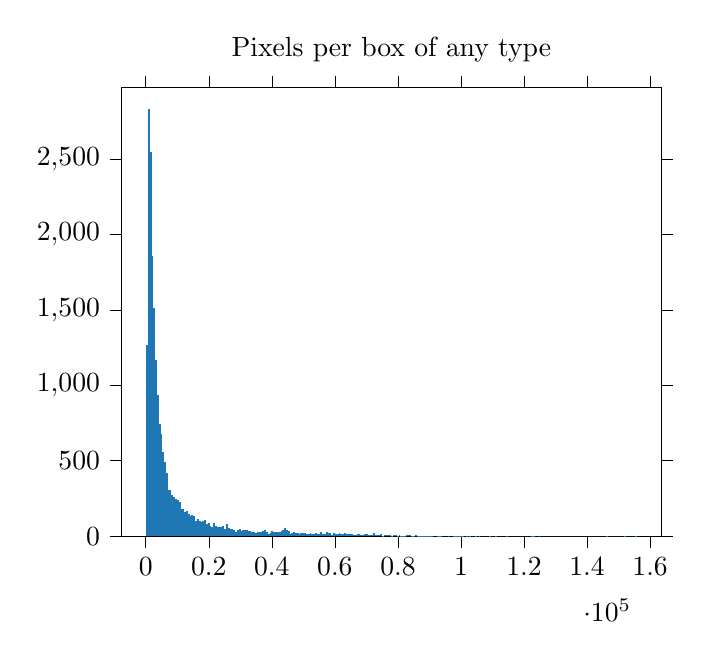 % This file was created by tikzplotlib v0.8.5.
\begin{tikzpicture}

\definecolor{color0}{rgb}{0.122,0.467,0.706}

\begin{axis}[
tick align=outside,
tick pos=both,
title={Pixels per box of any type},
x grid style={white!69.02!black},
xmin=-7680.9, xmax=163498.9,
xtick style={color=black},
y grid style={white!69.02!black},
ymin=0, ymax=2971.5,
ytick style={color=black}
]
\draw[fill=color0,draw opacity=0] (axis cs:100,0) rectangle (axis cs:676.363,1266);
\draw[fill=color0,draw opacity=0] (axis cs:676.363,0) rectangle (axis cs:1252.726,2830);
\draw[fill=color0,draw opacity=0] (axis cs:1252.726,0) rectangle (axis cs:1829.089,2549);
\draw[fill=color0,draw opacity=0] (axis cs:1829.089,0) rectangle (axis cs:2405.452,1854);
\draw[fill=color0,draw opacity=0] (axis cs:2405.452,0) rectangle (axis cs:2981.815,1513);
\draw[fill=color0,draw opacity=0] (axis cs:2981.815,0) rectangle (axis cs:3558.178,1166);
\draw[fill=color0,draw opacity=0] (axis cs:3558.178,0) rectangle (axis cs:4134.541,938);
\draw[fill=color0,draw opacity=0] (axis cs:4134.541,0) rectangle (axis cs:4710.904,741);
\draw[fill=color0,draw opacity=0] (axis cs:4710.904,0) rectangle (axis cs:5287.267,675);
\draw[fill=color0,draw opacity=0] (axis cs:5287.267,0) rectangle (axis cs:5863.63,557);
\draw[fill=color0,draw opacity=0] (axis cs:5863.63,0) rectangle (axis cs:6439.993,492);
\draw[fill=color0,draw opacity=0] (axis cs:6439.993,0) rectangle (axis cs:7016.356,416);
\draw[fill=color0,draw opacity=0] (axis cs:7016.356,0) rectangle (axis cs:7592.719,307);
\draw[fill=color0,draw opacity=0] (axis cs:7592.719,0) rectangle (axis cs:8169.081,306);
\draw[fill=color0,draw opacity=0] (axis cs:8169.081,0) rectangle (axis cs:8745.444,275);
\draw[fill=color0,draw opacity=0] (axis cs:8745.444,0) rectangle (axis cs:9321.807,258);
\draw[fill=color0,draw opacity=0] (axis cs:9321.807,0) rectangle (axis cs:9898.17,245);
\draw[fill=color0,draw opacity=0] (axis cs:9898.17,0) rectangle (axis cs:10474.533,240);
\draw[fill=color0,draw opacity=0] (axis cs:10474.533,0) rectangle (axis cs:11050.896,227);
\draw[fill=color0,draw opacity=0] (axis cs:11050.896,0) rectangle (axis cs:11627.259,183);
\draw[fill=color0,draw opacity=0] (axis cs:11627.259,0) rectangle (axis cs:12203.622,180);
\draw[fill=color0,draw opacity=0] (axis cs:12203.622,0) rectangle (axis cs:12779.985,163);
\draw[fill=color0,draw opacity=0] (axis cs:12779.985,0) rectangle (axis cs:13356.348,166);
\draw[fill=color0,draw opacity=0] (axis cs:13356.348,0) rectangle (axis cs:13932.711,150);
\draw[fill=color0,draw opacity=0] (axis cs:13932.711,0) rectangle (axis cs:14509.074,131);
\draw[fill=color0,draw opacity=0] (axis cs:14509.074,0) rectangle (axis cs:15085.437,140);
\draw[fill=color0,draw opacity=0] (axis cs:15085.437,0) rectangle (axis cs:15661.8,131);
\draw[fill=color0,draw opacity=0] (axis cs:15661.8,0) rectangle (axis cs:16238.163,102);
\draw[fill=color0,draw opacity=0] (axis cs:16238.163,0) rectangle (axis cs:16814.526,117);
\draw[fill=color0,draw opacity=0] (axis cs:16814.526,0) rectangle (axis cs:17390.889,100);
\draw[fill=color0,draw opacity=0] (axis cs:17390.889,0) rectangle (axis cs:17967.252,97);
\draw[fill=color0,draw opacity=0] (axis cs:17967.252,0) rectangle (axis cs:18543.615,99);
\draw[fill=color0,draw opacity=0] (axis cs:18543.615,0) rectangle (axis cs:19119.978,105);
\draw[fill=color0,draw opacity=0] (axis cs:19119.978,0) rectangle (axis cs:19696.341,81);
\draw[fill=color0,draw opacity=0] (axis cs:19696.341,0) rectangle (axis cs:20272.704,87);
\draw[fill=color0,draw opacity=0] (axis cs:20272.704,0) rectangle (axis cs:20849.067,68);
\draw[fill=color0,draw opacity=0] (axis cs:20849.067,0) rectangle (axis cs:21425.43,58);
\draw[fill=color0,draw opacity=0] (axis cs:21425.43,0) rectangle (axis cs:22001.793,89);
\draw[fill=color0,draw opacity=0] (axis cs:22001.793,0) rectangle (axis cs:22578.156,68);
\draw[fill=color0,draw opacity=0] (axis cs:22578.156,0) rectangle (axis cs:23154.519,61);
\draw[fill=color0,draw opacity=0] (axis cs:23154.519,0) rectangle (axis cs:23730.881,62);
\draw[fill=color0,draw opacity=0] (axis cs:23730.881,0) rectangle (axis cs:24307.244,61);
\draw[fill=color0,draw opacity=0] (axis cs:24307.244,0) rectangle (axis cs:24883.607,68);
\draw[fill=color0,draw opacity=0] (axis cs:24883.607,0) rectangle (axis cs:25459.97,48);
\draw[fill=color0,draw opacity=0] (axis cs:25459.97,0) rectangle (axis cs:26036.333,82);
\draw[fill=color0,draw opacity=0] (axis cs:26036.333,0) rectangle (axis cs:26612.696,55);
\draw[fill=color0,draw opacity=0] (axis cs:26612.696,0) rectangle (axis cs:27189.059,47);
\draw[fill=color0,draw opacity=0] (axis cs:27189.059,0) rectangle (axis cs:27765.422,46);
\draw[fill=color0,draw opacity=0] (axis cs:27765.422,0) rectangle (axis cs:28341.785,43);
\draw[fill=color0,draw opacity=0] (axis cs:28341.785,0) rectangle (axis cs:28918.148,30);
\draw[fill=color0,draw opacity=0] (axis cs:28918.148,0) rectangle (axis cs:29494.511,39);
\draw[fill=color0,draw opacity=0] (axis cs:29494.511,0) rectangle (axis cs:30070.874,47);
\draw[fill=color0,draw opacity=0] (axis cs:30070.874,0) rectangle (axis cs:30647.237,32);
\draw[fill=color0,draw opacity=0] (axis cs:30647.237,0) rectangle (axis cs:31223.6,39);
\draw[fill=color0,draw opacity=0] (axis cs:31223.6,0) rectangle (axis cs:31799.963,39);
\draw[fill=color0,draw opacity=0] (axis cs:31799.963,0) rectangle (axis cs:32376.326,40);
\draw[fill=color0,draw opacity=0] (axis cs:32376.326,0) rectangle (axis cs:32952.689,36);
\draw[fill=color0,draw opacity=0] (axis cs:32952.689,0) rectangle (axis cs:33529.052,33);
\draw[fill=color0,draw opacity=0] (axis cs:33529.052,0) rectangle (axis cs:34105.415,27);
\draw[fill=color0,draw opacity=0] (axis cs:34105.415,0) rectangle (axis cs:34681.778,29);
\draw[fill=color0,draw opacity=0] (axis cs:34681.778,0) rectangle (axis cs:35258.141,23);
\draw[fill=color0,draw opacity=0] (axis cs:35258.141,0) rectangle (axis cs:35834.504,28);
\draw[fill=color0,draw opacity=0] (axis cs:35834.504,0) rectangle (axis cs:36410.867,28);
\draw[fill=color0,draw opacity=0] (axis cs:36410.867,0) rectangle (axis cs:36987.23,27);
\draw[fill=color0,draw opacity=0] (axis cs:36987.23,0) rectangle (axis cs:37563.593,34);
\draw[fill=color0,draw opacity=0] (axis cs:37563.593,0) rectangle (axis cs:38139.956,40);
\draw[fill=color0,draw opacity=0] (axis cs:38139.956,0) rectangle (axis cs:38716.319,31);
\draw[fill=color0,draw opacity=0] (axis cs:38716.319,0) rectangle (axis cs:39292.681,15);
\draw[fill=color0,draw opacity=0] (axis cs:39292.681,0) rectangle (axis cs:39869.044,24);
\draw[fill=color0,draw opacity=0] (axis cs:39869.044,0) rectangle (axis cs:40445.407,33);
\draw[fill=color0,draw opacity=0] (axis cs:40445.407,0) rectangle (axis cs:41021.77,30);
\draw[fill=color0,draw opacity=0] (axis cs:41021.77,0) rectangle (axis cs:41598.133,29);
\draw[fill=color0,draw opacity=0] (axis cs:41598.133,0) rectangle (axis cs:42174.496,29);
\draw[fill=color0,draw opacity=0] (axis cs:42174.496,0) rectangle (axis cs:42750.859,29);
\draw[fill=color0,draw opacity=0] (axis cs:42750.859,0) rectangle (axis cs:43327.222,35);
\draw[fill=color0,draw opacity=0] (axis cs:43327.222,0) rectangle (axis cs:43903.585,42);
\draw[fill=color0,draw opacity=0] (axis cs:43903.585,0) rectangle (axis cs:44479.948,54);
\draw[fill=color0,draw opacity=0] (axis cs:44479.948,0) rectangle (axis cs:45056.311,41);
\draw[fill=color0,draw opacity=0] (axis cs:45056.311,0) rectangle (axis cs:45632.674,32);
\draw[fill=color0,draw opacity=0] (axis cs:45632.674,0) rectangle (axis cs:46209.037,16);
\draw[fill=color0,draw opacity=0] (axis cs:46209.037,0) rectangle (axis cs:46785.4,19);
\draw[fill=color0,draw opacity=0] (axis cs:46785.4,0) rectangle (axis cs:47361.763,26);
\draw[fill=color0,draw opacity=0] (axis cs:47361.763,0) rectangle (axis cs:47938.126,21);
\draw[fill=color0,draw opacity=0] (axis cs:47938.126,0) rectangle (axis cs:48514.489,20);
\draw[fill=color0,draw opacity=0] (axis cs:48514.489,0) rectangle (axis cs:49090.852,16);
\draw[fill=color0,draw opacity=0] (axis cs:49090.852,0) rectangle (axis cs:49667.215,21);
\draw[fill=color0,draw opacity=0] (axis cs:49667.215,0) rectangle (axis cs:50243.578,19);
\draw[fill=color0,draw opacity=0] (axis cs:50243.578,0) rectangle (axis cs:50819.941,22);
\draw[fill=color0,draw opacity=0] (axis cs:50819.941,0) rectangle (axis cs:51396.304,17);
\draw[fill=color0,draw opacity=0] (axis cs:51396.304,0) rectangle (axis cs:51972.667,14);
\draw[fill=color0,draw opacity=0] (axis cs:51972.667,0) rectangle (axis cs:52549.03,20);
\draw[fill=color0,draw opacity=0] (axis cs:52549.03,0) rectangle (axis cs:53125.393,14);
\draw[fill=color0,draw opacity=0] (axis cs:53125.393,0) rectangle (axis cs:53701.756,14);
\draw[fill=color0,draw opacity=0] (axis cs:53701.756,0) rectangle (axis cs:54278.119,24);
\draw[fill=color0,draw opacity=0] (axis cs:54278.119,0) rectangle (axis cs:54854.481,12);
\draw[fill=color0,draw opacity=0] (axis cs:54854.481,0) rectangle (axis cs:55430.844,16);
\draw[fill=color0,draw opacity=0] (axis cs:55430.844,0) rectangle (axis cs:56007.207,27);
\draw[fill=color0,draw opacity=0] (axis cs:56007.207,0) rectangle (axis cs:56583.57,17);
\draw[fill=color0,draw opacity=0] (axis cs:56583.57,0) rectangle (axis cs:57159.933,14);
\draw[fill=color0,draw opacity=0] (axis cs:57159.933,0) rectangle (axis cs:57736.296,27);
\draw[fill=color0,draw opacity=0] (axis cs:57736.296,0) rectangle (axis cs:58312.659,24);
\draw[fill=color0,draw opacity=0] (axis cs:58312.659,0) rectangle (axis cs:58889.022,19);
\draw[fill=color0,draw opacity=0] (axis cs:58889.022,0) rectangle (axis cs:59465.385,11);
\draw[fill=color0,draw opacity=0] (axis cs:59465.385,0) rectangle (axis cs:60041.748,19);
\draw[fill=color0,draw opacity=0] (axis cs:60041.748,0) rectangle (axis cs:60618.111,14);
\draw[fill=color0,draw opacity=0] (axis cs:60618.111,0) rectangle (axis cs:61194.474,17);
\draw[fill=color0,draw opacity=0] (axis cs:61194.474,0) rectangle (axis cs:61770.837,18);
\draw[fill=color0,draw opacity=0] (axis cs:61770.837,0) rectangle (axis cs:62347.2,16);
\draw[fill=color0,draw opacity=0] (axis cs:62347.2,0) rectangle (axis cs:62923.563,15);
\draw[fill=color0,draw opacity=0] (axis cs:62923.563,0) rectangle (axis cs:63499.926,18);
\draw[fill=color0,draw opacity=0] (axis cs:63499.926,0) rectangle (axis cs:64076.289,15);
\draw[fill=color0,draw opacity=0] (axis cs:64076.289,0) rectangle (axis cs:64652.652,15);
\draw[fill=color0,draw opacity=0] (axis cs:64652.652,0) rectangle (axis cs:65229.015,17);
\draw[fill=color0,draw opacity=0] (axis cs:65229.015,0) rectangle (axis cs:65805.378,14);
\draw[fill=color0,draw opacity=0] (axis cs:65805.378,0) rectangle (axis cs:66381.741,11);
\draw[fill=color0,draw opacity=0] (axis cs:66381.741,0) rectangle (axis cs:66958.104,9);
\draw[fill=color0,draw opacity=0] (axis cs:66958.104,0) rectangle (axis cs:67534.467,13);
\draw[fill=color0,draw opacity=0] (axis cs:67534.467,0) rectangle (axis cs:68110.83,12);
\draw[fill=color0,draw opacity=0] (axis cs:68110.83,0) rectangle (axis cs:68687.193,10);
\draw[fill=color0,draw opacity=0] (axis cs:68687.193,0) rectangle (axis cs:69263.556,10);
\draw[fill=color0,draw opacity=0] (axis cs:69263.556,0) rectangle (axis cs:69839.919,12);
\draw[fill=color0,draw opacity=0] (axis cs:69839.919,0) rectangle (axis cs:70416.281,12);
\draw[fill=color0,draw opacity=0] (axis cs:70416.281,0) rectangle (axis cs:70992.644,7);
\draw[fill=color0,draw opacity=0] (axis cs:70992.644,0) rectangle (axis cs:71569.007,6);
\draw[fill=color0,draw opacity=0] (axis cs:71569.007,0) rectangle (axis cs:72145.37,10);
\draw[fill=color0,draw opacity=0] (axis cs:72145.37,0) rectangle (axis cs:72721.733,19);
\draw[fill=color0,draw opacity=0] (axis cs:72721.733,0) rectangle (axis cs:73298.096,9);
\draw[fill=color0,draw opacity=0] (axis cs:73298.096,0) rectangle (axis cs:73874.459,9);
\draw[fill=color0,draw opacity=0] (axis cs:73874.459,0) rectangle (axis cs:74450.822,8);
\draw[fill=color0,draw opacity=0] (axis cs:74450.822,0) rectangle (axis cs:75027.185,13);
\draw[fill=color0,draw opacity=0] (axis cs:75027.185,0) rectangle (axis cs:75603.548,4);
\draw[fill=color0,draw opacity=0] (axis cs:75603.548,0) rectangle (axis cs:76179.911,7);
\draw[fill=color0,draw opacity=0] (axis cs:76179.911,0) rectangle (axis cs:76756.274,10);
\draw[fill=color0,draw opacity=0] (axis cs:76756.274,0) rectangle (axis cs:77332.637,7);
\draw[fill=color0,draw opacity=0] (axis cs:77332.637,0) rectangle (axis cs:77909,6);
\draw[fill=color0,draw opacity=0] (axis cs:77909,0) rectangle (axis cs:78485.363,3);
\draw[fill=color0,draw opacity=0] (axis cs:78485.363,0) rectangle (axis cs:79061.726,5);
\draw[fill=color0,draw opacity=0] (axis cs:79061.726,0) rectangle (axis cs:79638.089,7);
\draw[fill=color0,draw opacity=0] (axis cs:79638.089,0) rectangle (axis cs:80214.452,4);
\draw[fill=color0,draw opacity=0] (axis cs:80214.452,0) rectangle (axis cs:80790.815,9);
\draw[fill=color0,draw opacity=0] (axis cs:80790.815,0) rectangle (axis cs:81367.178,2);
\draw[fill=color0,draw opacity=0] (axis cs:81367.178,0) rectangle (axis cs:81943.541,3);
\draw[fill=color0,draw opacity=0] (axis cs:81943.541,0) rectangle (axis cs:82519.904,4);
\draw[fill=color0,draw opacity=0] (axis cs:82519.904,0) rectangle (axis cs:83096.267,7);
\draw[fill=color0,draw opacity=0] (axis cs:83096.267,0) rectangle (axis cs:83672.63,7);
\draw[fill=color0,draw opacity=0] (axis cs:83672.63,0) rectangle (axis cs:84248.993,6);
\draw[fill=color0,draw opacity=0] (axis cs:84248.993,0) rectangle (axis cs:84825.356,2);
\draw[fill=color0,draw opacity=0] (axis cs:84825.356,0) rectangle (axis cs:85401.719,2);
\draw[fill=color0,draw opacity=0] (axis cs:85401.719,0) rectangle (axis cs:85978.081,5);
\draw[fill=color0,draw opacity=0] (axis cs:85978.081,0) rectangle (axis cs:86554.444,4);
\draw[fill=color0,draw opacity=0] (axis cs:86554.444,0) rectangle (axis cs:87130.807,3);
\draw[fill=color0,draw opacity=0] (axis cs:87130.807,0) rectangle (axis cs:87707.17,1);
\draw[fill=color0,draw opacity=0] (axis cs:87707.17,0) rectangle (axis cs:88283.533,1);
\draw[fill=color0,draw opacity=0] (axis cs:88283.533,0) rectangle (axis cs:88859.896,4);
\draw[fill=color0,draw opacity=0] (axis cs:88859.896,0) rectangle (axis cs:89436.259,1);
\draw[fill=color0,draw opacity=0] (axis cs:89436.259,0) rectangle (axis cs:90012.622,3);
\draw[fill=color0,draw opacity=0] (axis cs:90012.622,0) rectangle (axis cs:90588.985,1);
\draw[fill=color0,draw opacity=0] (axis cs:90588.985,0) rectangle (axis cs:91165.348,1);
\draw[fill=color0,draw opacity=0] (axis cs:91165.348,0) rectangle (axis cs:91741.711,0);
\draw[fill=color0,draw opacity=0] (axis cs:91741.711,0) rectangle (axis cs:92318.074,0);
\draw[fill=color0,draw opacity=0] (axis cs:92318.074,0) rectangle (axis cs:92894.437,2);
\draw[fill=color0,draw opacity=0] (axis cs:92894.437,0) rectangle (axis cs:93470.8,1);
\draw[fill=color0,draw opacity=0] (axis cs:93470.8,0) rectangle (axis cs:94047.163,1);
\draw[fill=color0,draw opacity=0] (axis cs:94047.163,0) rectangle (axis cs:94623.526,0);
\draw[fill=color0,draw opacity=0] (axis cs:94623.526,0) rectangle (axis cs:95199.889,0);
\draw[fill=color0,draw opacity=0] (axis cs:95199.889,0) rectangle (axis cs:95776.252,0);
\draw[fill=color0,draw opacity=0] (axis cs:95776.252,0) rectangle (axis cs:96352.615,1);
\draw[fill=color0,draw opacity=0] (axis cs:96352.615,0) rectangle (axis cs:96928.978,0);
\draw[fill=color0,draw opacity=0] (axis cs:96928.978,0) rectangle (axis cs:97505.341,0);
\draw[fill=color0,draw opacity=0] (axis cs:97505.341,0) rectangle (axis cs:98081.704,2);
\draw[fill=color0,draw opacity=0] (axis cs:98081.704,0) rectangle (axis cs:98658.067,1);
\draw[fill=color0,draw opacity=0] (axis cs:98658.067,0) rectangle (axis cs:99234.43,1);
\draw[fill=color0,draw opacity=0] (axis cs:99234.43,0) rectangle (axis cs:99810.793,2);
\draw[fill=color0,draw opacity=0] (axis cs:99810.793,0) rectangle (axis cs:100387.156,2);
\draw[fill=color0,draw opacity=0] (axis cs:100387.156,0) rectangle (axis cs:100963.519,1);
\draw[fill=color0,draw opacity=0] (axis cs:100963.519,0) rectangle (axis cs:101539.881,0);
\draw[fill=color0,draw opacity=0] (axis cs:101539.881,0) rectangle (axis cs:102116.244,2);
\draw[fill=color0,draw opacity=0] (axis cs:102116.244,0) rectangle (axis cs:102692.607,0);
\draw[fill=color0,draw opacity=0] (axis cs:102692.607,0) rectangle (axis cs:103268.97,1);
\draw[fill=color0,draw opacity=0] (axis cs:103268.97,0) rectangle (axis cs:103845.333,0);
\draw[fill=color0,draw opacity=0] (axis cs:103845.333,0) rectangle (axis cs:104421.696,0);
\draw[fill=color0,draw opacity=0] (axis cs:104421.696,0) rectangle (axis cs:104998.059,1);
\draw[fill=color0,draw opacity=0] (axis cs:104998.059,0) rectangle (axis cs:105574.422,0);
\draw[fill=color0,draw opacity=0] (axis cs:105574.422,0) rectangle (axis cs:106150.785,2);
\draw[fill=color0,draw opacity=0] (axis cs:106150.785,0) rectangle (axis cs:106727.148,0);
\draw[fill=color0,draw opacity=0] (axis cs:106727.148,0) rectangle (axis cs:107303.511,0);
\draw[fill=color0,draw opacity=0] (axis cs:107303.511,0) rectangle (axis cs:107879.874,0);
\draw[fill=color0,draw opacity=0] (axis cs:107879.874,0) rectangle (axis cs:108456.237,0);
\draw[fill=color0,draw opacity=0] (axis cs:108456.237,0) rectangle (axis cs:109032.6,0);
\draw[fill=color0,draw opacity=0] (axis cs:109032.6,0) rectangle (axis cs:109608.963,1);
\draw[fill=color0,draw opacity=0] (axis cs:109608.963,0) rectangle (axis cs:110185.326,0);
\draw[fill=color0,draw opacity=0] (axis cs:110185.326,0) rectangle (axis cs:110761.689,0);
\draw[fill=color0,draw opacity=0] (axis cs:110761.689,0) rectangle (axis cs:111338.052,1);
\draw[fill=color0,draw opacity=0] (axis cs:111338.052,0) rectangle (axis cs:111914.415,0);
\draw[fill=color0,draw opacity=0] (axis cs:111914.415,0) rectangle (axis cs:112490.778,0);
\draw[fill=color0,draw opacity=0] (axis cs:112490.778,0) rectangle (axis cs:113067.141,0);
\draw[fill=color0,draw opacity=0] (axis cs:113067.141,0) rectangle (axis cs:113643.504,0);
\draw[fill=color0,draw opacity=0] (axis cs:113643.504,0) rectangle (axis cs:114219.867,0);
\draw[fill=color0,draw opacity=0] (axis cs:114219.867,0) rectangle (axis cs:114796.23,1);
\draw[fill=color0,draw opacity=0] (axis cs:114796.23,0) rectangle (axis cs:115372.593,0);
\draw[fill=color0,draw opacity=0] (axis cs:115372.593,0) rectangle (axis cs:115948.956,0);
\draw[fill=color0,draw opacity=0] (axis cs:115948.956,0) rectangle (axis cs:116525.319,0);
\draw[fill=color0,draw opacity=0] (axis cs:116525.319,0) rectangle (axis cs:117101.681,0);
\draw[fill=color0,draw opacity=0] (axis cs:117101.681,0) rectangle (axis cs:117678.044,0);
\draw[fill=color0,draw opacity=0] (axis cs:117678.044,0) rectangle (axis cs:118254.407,0);
\draw[fill=color0,draw opacity=0] (axis cs:118254.407,0) rectangle (axis cs:118830.77,0);
\draw[fill=color0,draw opacity=0] (axis cs:118830.77,0) rectangle (axis cs:119407.133,0);
\draw[fill=color0,draw opacity=0] (axis cs:119407.133,0) rectangle (axis cs:119983.496,0);
\draw[fill=color0,draw opacity=0] (axis cs:119983.496,0) rectangle (axis cs:120559.859,0);
\draw[fill=color0,draw opacity=0] (axis cs:120559.859,0) rectangle (axis cs:121136.222,0);
\draw[fill=color0,draw opacity=0] (axis cs:121136.222,0) rectangle (axis cs:121712.585,0);
\draw[fill=color0,draw opacity=0] (axis cs:121712.585,0) rectangle (axis cs:122288.948,0);
\draw[fill=color0,draw opacity=0] (axis cs:122288.948,0) rectangle (axis cs:122865.311,1);
\draw[fill=color0,draw opacity=0] (axis cs:122865.311,0) rectangle (axis cs:123441.674,1);
\draw[fill=color0,draw opacity=0] (axis cs:123441.674,0) rectangle (axis cs:124018.037,0);
\draw[fill=color0,draw opacity=0] (axis cs:124018.037,0) rectangle (axis cs:124594.4,0);
\draw[fill=color0,draw opacity=0] (axis cs:124594.4,0) rectangle (axis cs:125170.763,1);
\draw[fill=color0,draw opacity=0] (axis cs:125170.763,0) rectangle (axis cs:125747.126,0);
\draw[fill=color0,draw opacity=0] (axis cs:125747.126,0) rectangle (axis cs:126323.489,0);
\draw[fill=color0,draw opacity=0] (axis cs:126323.489,0) rectangle (axis cs:126899.852,0);
\draw[fill=color0,draw opacity=0] (axis cs:126899.852,0) rectangle (axis cs:127476.215,0);
\draw[fill=color0,draw opacity=0] (axis cs:127476.215,0) rectangle (axis cs:128052.578,0);
\draw[fill=color0,draw opacity=0] (axis cs:128052.578,0) rectangle (axis cs:128628.941,0);
\draw[fill=color0,draw opacity=0] (axis cs:128628.941,0) rectangle (axis cs:129205.304,0);
\draw[fill=color0,draw opacity=0] (axis cs:129205.304,0) rectangle (axis cs:129781.667,0);
\draw[fill=color0,draw opacity=0] (axis cs:129781.667,0) rectangle (axis cs:130358.03,0);
\draw[fill=color0,draw opacity=0] (axis cs:130358.03,0) rectangle (axis cs:130934.393,0);
\draw[fill=color0,draw opacity=0] (axis cs:130934.393,0) rectangle (axis cs:131510.756,0);
\draw[fill=color0,draw opacity=0] (axis cs:131510.756,0) rectangle (axis cs:132087.119,0);
\draw[fill=color0,draw opacity=0] (axis cs:132087.119,0) rectangle (axis cs:132663.481,0);
\draw[fill=color0,draw opacity=0] (axis cs:132663.481,0) rectangle (axis cs:133239.844,0);
\draw[fill=color0,draw opacity=0] (axis cs:133239.844,0) rectangle (axis cs:133816.207,0);
\draw[fill=color0,draw opacity=0] (axis cs:133816.207,0) rectangle (axis cs:134392.57,0);
\draw[fill=color0,draw opacity=0] (axis cs:134392.57,0) rectangle (axis cs:134968.933,0);
\draw[fill=color0,draw opacity=0] (axis cs:134968.933,0) rectangle (axis cs:135545.296,0);
\draw[fill=color0,draw opacity=0] (axis cs:135545.296,0) rectangle (axis cs:136121.659,0);
\draw[fill=color0,draw opacity=0] (axis cs:136121.659,0) rectangle (axis cs:136698.022,0);
\draw[fill=color0,draw opacity=0] (axis cs:136698.022,0) rectangle (axis cs:137274.385,0);
\draw[fill=color0,draw opacity=0] (axis cs:137274.385,0) rectangle (axis cs:137850.748,0);
\draw[fill=color0,draw opacity=0] (axis cs:137850.748,0) rectangle (axis cs:138427.111,0);
\draw[fill=color0,draw opacity=0] (axis cs:138427.111,0) rectangle (axis cs:139003.474,0);
\draw[fill=color0,draw opacity=0] (axis cs:139003.474,0) rectangle (axis cs:139579.837,0);
\draw[fill=color0,draw opacity=0] (axis cs:139579.837,0) rectangle (axis cs:140156.2,0);
\draw[fill=color0,draw opacity=0] (axis cs:140156.2,0) rectangle (axis cs:140732.563,0);
\draw[fill=color0,draw opacity=0] (axis cs:140732.563,0) rectangle (axis cs:141308.926,0);
\draw[fill=color0,draw opacity=0] (axis cs:141308.926,0) rectangle (axis cs:141885.289,0);
\draw[fill=color0,draw opacity=0] (axis cs:141885.289,0) rectangle (axis cs:142461.652,0);
\draw[fill=color0,draw opacity=0] (axis cs:142461.652,0) rectangle (axis cs:143038.015,0);
\draw[fill=color0,draw opacity=0] (axis cs:143038.015,0) rectangle (axis cs:143614.378,0);
\draw[fill=color0,draw opacity=0] (axis cs:143614.378,0) rectangle (axis cs:144190.741,0);
\draw[fill=color0,draw opacity=0] (axis cs:144190.741,0) rectangle (axis cs:144767.104,0);
\draw[fill=color0,draw opacity=0] (axis cs:144767.104,0) rectangle (axis cs:145343.467,0);
\draw[fill=color0,draw opacity=0] (axis cs:145343.467,0) rectangle (axis cs:145919.83,0);
\draw[fill=color0,draw opacity=0] (axis cs:145919.83,0) rectangle (axis cs:146496.193,1);
\draw[fill=color0,draw opacity=0] (axis cs:146496.193,0) rectangle (axis cs:147072.556,0);
\draw[fill=color0,draw opacity=0] (axis cs:147072.556,0) rectangle (axis cs:147648.919,0);
\draw[fill=color0,draw opacity=0] (axis cs:147648.919,0) rectangle (axis cs:148225.281,0);
\draw[fill=color0,draw opacity=0] (axis cs:148225.281,0) rectangle (axis cs:148801.644,0);
\draw[fill=color0,draw opacity=0] (axis cs:148801.644,0) rectangle (axis cs:149378.007,0);
\draw[fill=color0,draw opacity=0] (axis cs:149378.007,0) rectangle (axis cs:149954.37,0);
\draw[fill=color0,draw opacity=0] (axis cs:149954.37,0) rectangle (axis cs:150530.733,0);
\draw[fill=color0,draw opacity=0] (axis cs:150530.733,0) rectangle (axis cs:151107.096,0);
\draw[fill=color0,draw opacity=0] (axis cs:151107.096,0) rectangle (axis cs:151683.459,0);
\draw[fill=color0,draw opacity=0] (axis cs:151683.459,0) rectangle (axis cs:152259.822,1);
\draw[fill=color0,draw opacity=0] (axis cs:152259.822,0) rectangle (axis cs:152836.185,0);
\draw[fill=color0,draw opacity=0] (axis cs:152836.185,0) rectangle (axis cs:153412.548,0);
\draw[fill=color0,draw opacity=0] (axis cs:153412.548,0) rectangle (axis cs:153988.911,0);
\draw[fill=color0,draw opacity=0] (axis cs:153988.911,0) rectangle (axis cs:154565.274,0);
\draw[fill=color0,draw opacity=0] (axis cs:154565.274,0) rectangle (axis cs:155141.637,0);
\draw[fill=color0,draw opacity=0] (axis cs:155141.637,0) rectangle (axis cs:155718,1);
\end{axis}

\end{tikzpicture}

